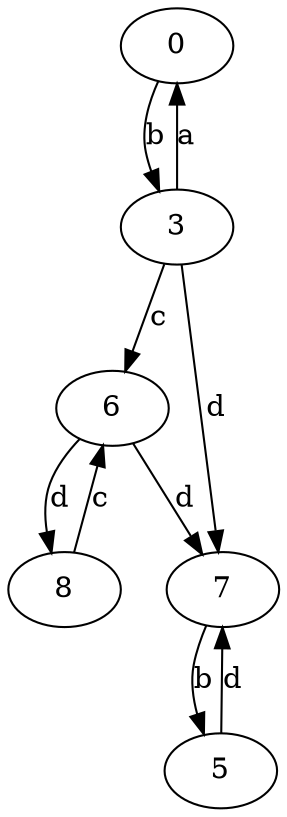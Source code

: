 strict digraph  {
0;
3;
5;
6;
7;
8;
0 -> 3  [label=b];
3 -> 0  [label=a];
3 -> 6  [label=c];
3 -> 7  [label=d];
5 -> 7  [label=d];
6 -> 7  [label=d];
6 -> 8  [label=d];
7 -> 5  [label=b];
8 -> 6  [label=c];
}
